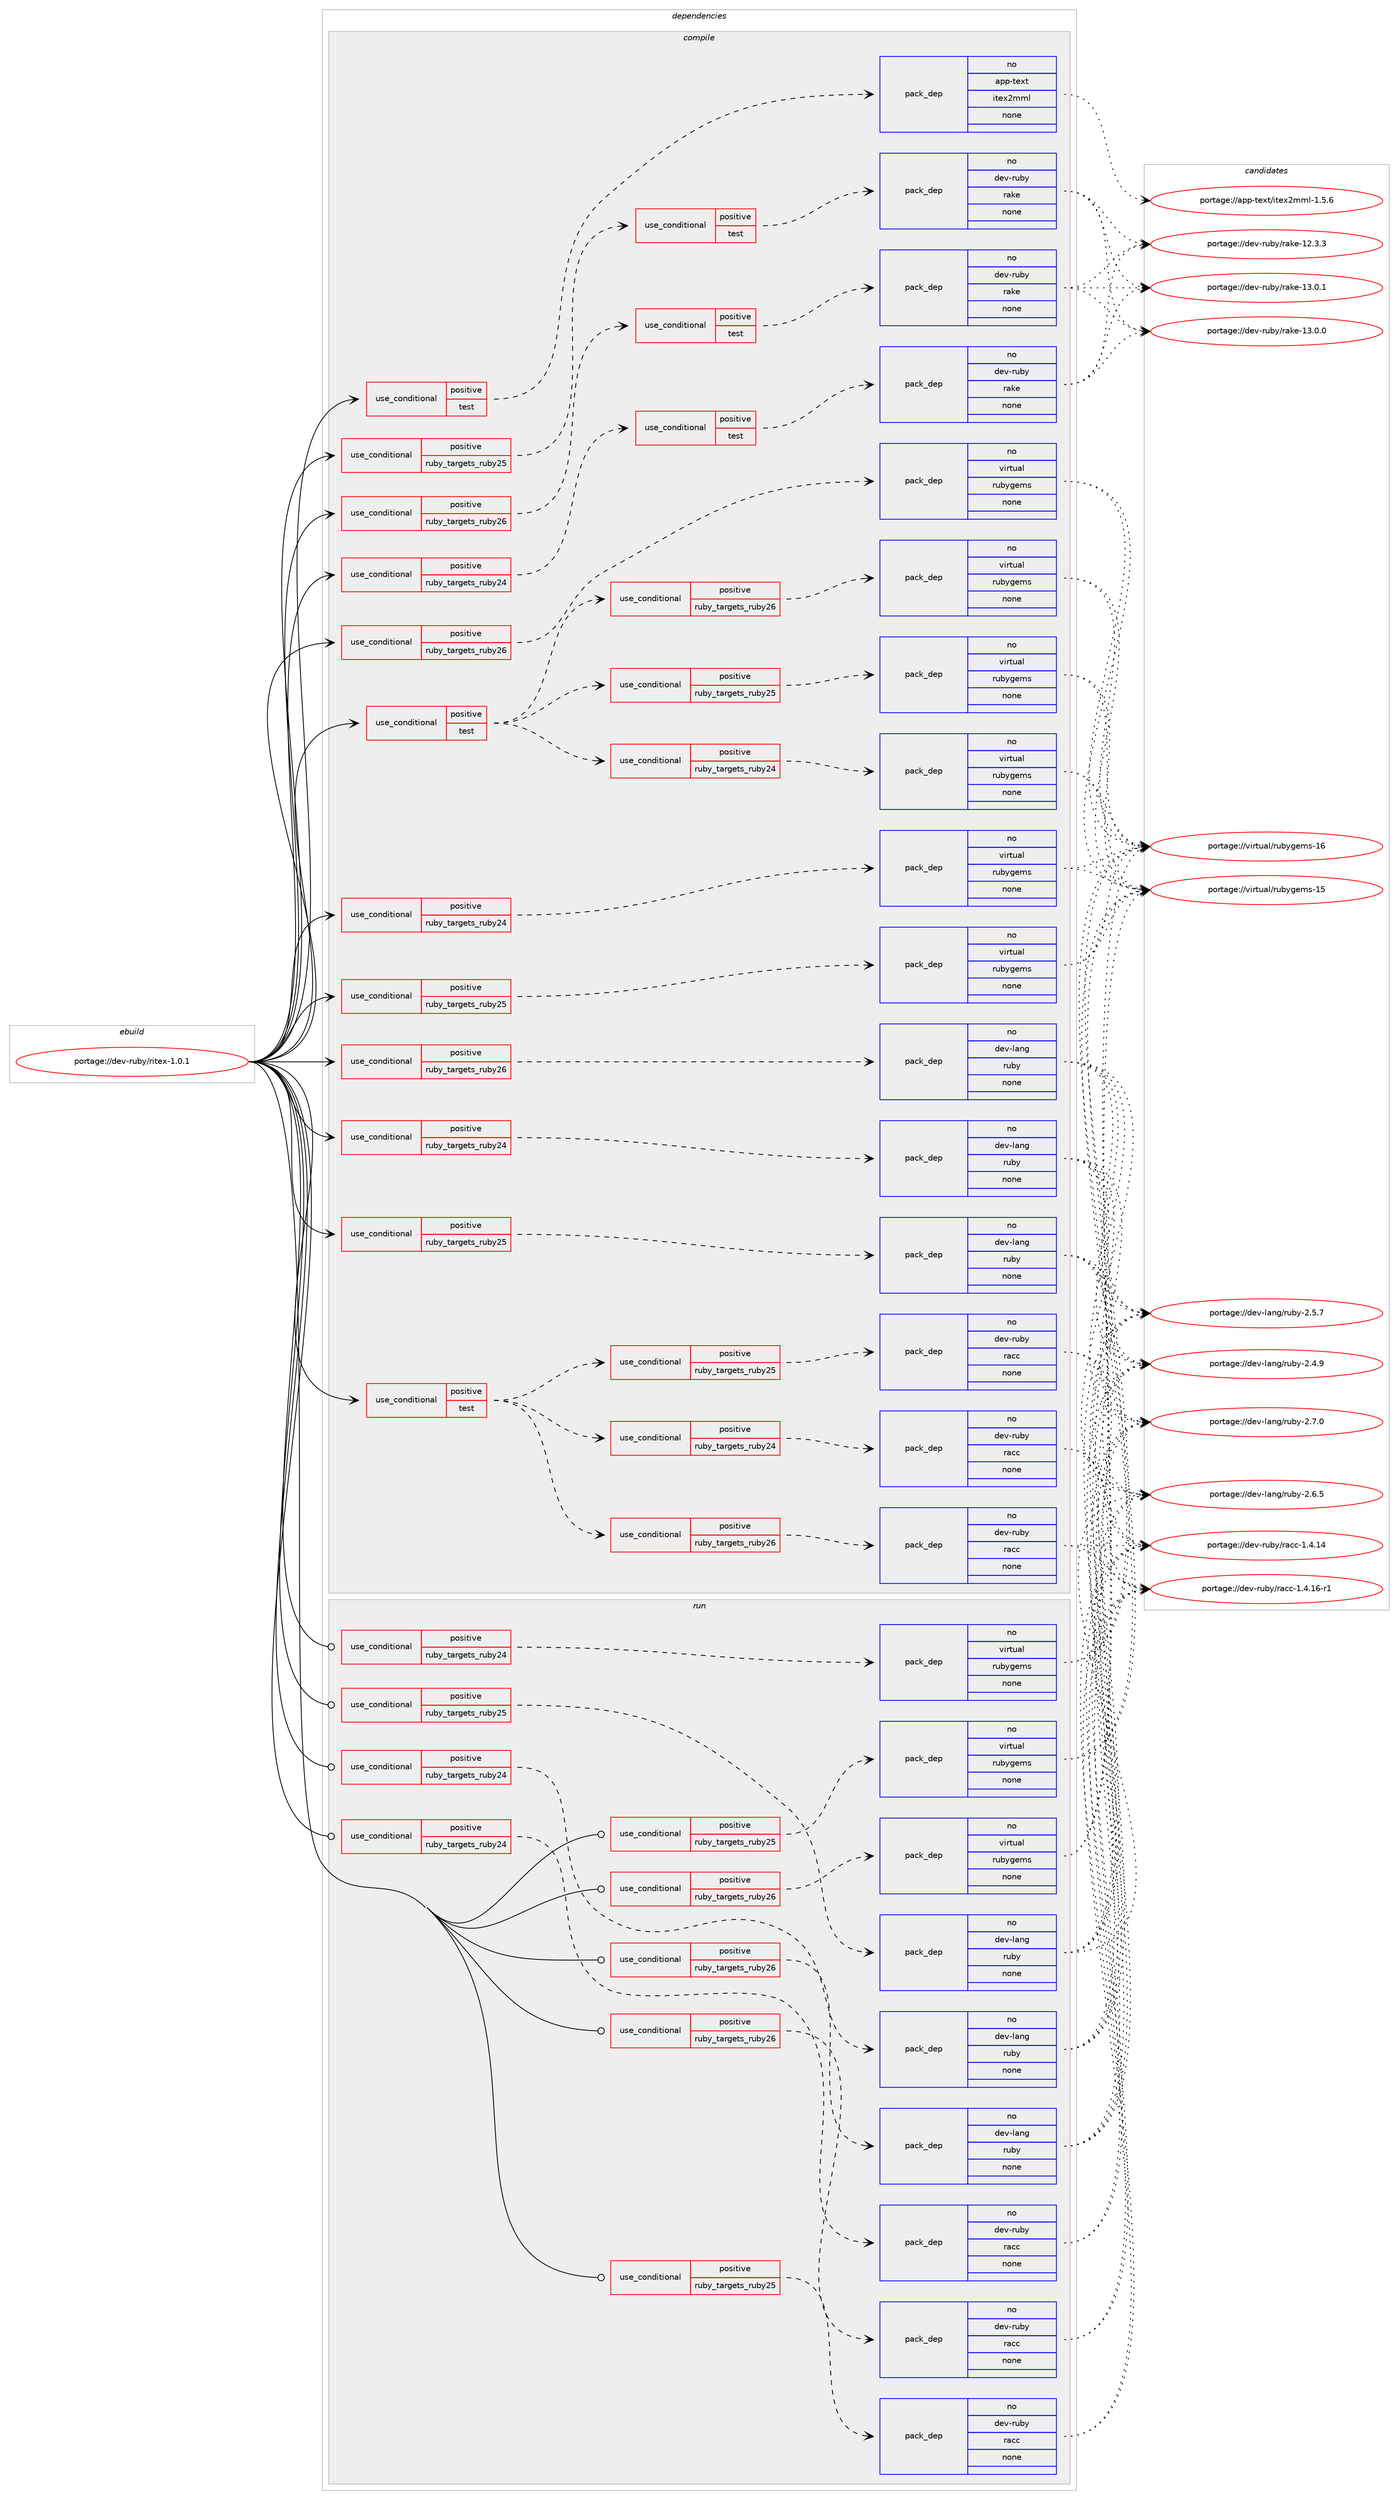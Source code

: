 digraph prolog {

# *************
# Graph options
# *************

newrank=true;
concentrate=true;
compound=true;
graph [rankdir=LR,fontname=Helvetica,fontsize=10,ranksep=1.5];#, ranksep=2.5, nodesep=0.2];
edge  [arrowhead=vee];
node  [fontname=Helvetica,fontsize=10];

# **********
# The ebuild
# **********

subgraph cluster_leftcol {
color=gray;
label=<<i>ebuild</i>>;
id [label="portage://dev-ruby/ritex-1.0.1", color=red, width=4, href="../dev-ruby/ritex-1.0.1.svg"];
}

# ****************
# The dependencies
# ****************

subgraph cluster_midcol {
color=gray;
label=<<i>dependencies</i>>;
subgraph cluster_compile {
fillcolor="#eeeeee";
style=filled;
label=<<i>compile</i>>;
subgraph cond74654 {
dependency331324 [label=<<TABLE BORDER="0" CELLBORDER="1" CELLSPACING="0" CELLPADDING="4"><TR><TD ROWSPAN="3" CELLPADDING="10">use_conditional</TD></TR><TR><TD>positive</TD></TR><TR><TD>ruby_targets_ruby24</TD></TR></TABLE>>, shape=none, color=red];
subgraph cond74655 {
dependency331325 [label=<<TABLE BORDER="0" CELLBORDER="1" CELLSPACING="0" CELLPADDING="4"><TR><TD ROWSPAN="3" CELLPADDING="10">use_conditional</TD></TR><TR><TD>positive</TD></TR><TR><TD>test</TD></TR></TABLE>>, shape=none, color=red];
subgraph pack251923 {
dependency331326 [label=<<TABLE BORDER="0" CELLBORDER="1" CELLSPACING="0" CELLPADDING="4" WIDTH="220"><TR><TD ROWSPAN="6" CELLPADDING="30">pack_dep</TD></TR><TR><TD WIDTH="110">no</TD></TR><TR><TD>dev-ruby</TD></TR><TR><TD>rake</TD></TR><TR><TD>none</TD></TR><TR><TD></TD></TR></TABLE>>, shape=none, color=blue];
}
dependency331325:e -> dependency331326:w [weight=20,style="dashed",arrowhead="vee"];
}
dependency331324:e -> dependency331325:w [weight=20,style="dashed",arrowhead="vee"];
}
id:e -> dependency331324:w [weight=20,style="solid",arrowhead="vee"];
subgraph cond74656 {
dependency331327 [label=<<TABLE BORDER="0" CELLBORDER="1" CELLSPACING="0" CELLPADDING="4"><TR><TD ROWSPAN="3" CELLPADDING="10">use_conditional</TD></TR><TR><TD>positive</TD></TR><TR><TD>ruby_targets_ruby24</TD></TR></TABLE>>, shape=none, color=red];
subgraph pack251924 {
dependency331328 [label=<<TABLE BORDER="0" CELLBORDER="1" CELLSPACING="0" CELLPADDING="4" WIDTH="220"><TR><TD ROWSPAN="6" CELLPADDING="30">pack_dep</TD></TR><TR><TD WIDTH="110">no</TD></TR><TR><TD>dev-lang</TD></TR><TR><TD>ruby</TD></TR><TR><TD>none</TD></TR><TR><TD></TD></TR></TABLE>>, shape=none, color=blue];
}
dependency331327:e -> dependency331328:w [weight=20,style="dashed",arrowhead="vee"];
}
id:e -> dependency331327:w [weight=20,style="solid",arrowhead="vee"];
subgraph cond74657 {
dependency331329 [label=<<TABLE BORDER="0" CELLBORDER="1" CELLSPACING="0" CELLPADDING="4"><TR><TD ROWSPAN="3" CELLPADDING="10">use_conditional</TD></TR><TR><TD>positive</TD></TR><TR><TD>ruby_targets_ruby24</TD></TR></TABLE>>, shape=none, color=red];
subgraph pack251925 {
dependency331330 [label=<<TABLE BORDER="0" CELLBORDER="1" CELLSPACING="0" CELLPADDING="4" WIDTH="220"><TR><TD ROWSPAN="6" CELLPADDING="30">pack_dep</TD></TR><TR><TD WIDTH="110">no</TD></TR><TR><TD>virtual</TD></TR><TR><TD>rubygems</TD></TR><TR><TD>none</TD></TR><TR><TD></TD></TR></TABLE>>, shape=none, color=blue];
}
dependency331329:e -> dependency331330:w [weight=20,style="dashed",arrowhead="vee"];
}
id:e -> dependency331329:w [weight=20,style="solid",arrowhead="vee"];
subgraph cond74658 {
dependency331331 [label=<<TABLE BORDER="0" CELLBORDER="1" CELLSPACING="0" CELLPADDING="4"><TR><TD ROWSPAN="3" CELLPADDING="10">use_conditional</TD></TR><TR><TD>positive</TD></TR><TR><TD>ruby_targets_ruby25</TD></TR></TABLE>>, shape=none, color=red];
subgraph cond74659 {
dependency331332 [label=<<TABLE BORDER="0" CELLBORDER="1" CELLSPACING="0" CELLPADDING="4"><TR><TD ROWSPAN="3" CELLPADDING="10">use_conditional</TD></TR><TR><TD>positive</TD></TR><TR><TD>test</TD></TR></TABLE>>, shape=none, color=red];
subgraph pack251926 {
dependency331333 [label=<<TABLE BORDER="0" CELLBORDER="1" CELLSPACING="0" CELLPADDING="4" WIDTH="220"><TR><TD ROWSPAN="6" CELLPADDING="30">pack_dep</TD></TR><TR><TD WIDTH="110">no</TD></TR><TR><TD>dev-ruby</TD></TR><TR><TD>rake</TD></TR><TR><TD>none</TD></TR><TR><TD></TD></TR></TABLE>>, shape=none, color=blue];
}
dependency331332:e -> dependency331333:w [weight=20,style="dashed",arrowhead="vee"];
}
dependency331331:e -> dependency331332:w [weight=20,style="dashed",arrowhead="vee"];
}
id:e -> dependency331331:w [weight=20,style="solid",arrowhead="vee"];
subgraph cond74660 {
dependency331334 [label=<<TABLE BORDER="0" CELLBORDER="1" CELLSPACING="0" CELLPADDING="4"><TR><TD ROWSPAN="3" CELLPADDING="10">use_conditional</TD></TR><TR><TD>positive</TD></TR><TR><TD>ruby_targets_ruby25</TD></TR></TABLE>>, shape=none, color=red];
subgraph pack251927 {
dependency331335 [label=<<TABLE BORDER="0" CELLBORDER="1" CELLSPACING="0" CELLPADDING="4" WIDTH="220"><TR><TD ROWSPAN="6" CELLPADDING="30">pack_dep</TD></TR><TR><TD WIDTH="110">no</TD></TR><TR><TD>dev-lang</TD></TR><TR><TD>ruby</TD></TR><TR><TD>none</TD></TR><TR><TD></TD></TR></TABLE>>, shape=none, color=blue];
}
dependency331334:e -> dependency331335:w [weight=20,style="dashed",arrowhead="vee"];
}
id:e -> dependency331334:w [weight=20,style="solid",arrowhead="vee"];
subgraph cond74661 {
dependency331336 [label=<<TABLE BORDER="0" CELLBORDER="1" CELLSPACING="0" CELLPADDING="4"><TR><TD ROWSPAN="3" CELLPADDING="10">use_conditional</TD></TR><TR><TD>positive</TD></TR><TR><TD>ruby_targets_ruby25</TD></TR></TABLE>>, shape=none, color=red];
subgraph pack251928 {
dependency331337 [label=<<TABLE BORDER="0" CELLBORDER="1" CELLSPACING="0" CELLPADDING="4" WIDTH="220"><TR><TD ROWSPAN="6" CELLPADDING="30">pack_dep</TD></TR><TR><TD WIDTH="110">no</TD></TR><TR><TD>virtual</TD></TR><TR><TD>rubygems</TD></TR><TR><TD>none</TD></TR><TR><TD></TD></TR></TABLE>>, shape=none, color=blue];
}
dependency331336:e -> dependency331337:w [weight=20,style="dashed",arrowhead="vee"];
}
id:e -> dependency331336:w [weight=20,style="solid",arrowhead="vee"];
subgraph cond74662 {
dependency331338 [label=<<TABLE BORDER="0" CELLBORDER="1" CELLSPACING="0" CELLPADDING="4"><TR><TD ROWSPAN="3" CELLPADDING="10">use_conditional</TD></TR><TR><TD>positive</TD></TR><TR><TD>ruby_targets_ruby26</TD></TR></TABLE>>, shape=none, color=red];
subgraph cond74663 {
dependency331339 [label=<<TABLE BORDER="0" CELLBORDER="1" CELLSPACING="0" CELLPADDING="4"><TR><TD ROWSPAN="3" CELLPADDING="10">use_conditional</TD></TR><TR><TD>positive</TD></TR><TR><TD>test</TD></TR></TABLE>>, shape=none, color=red];
subgraph pack251929 {
dependency331340 [label=<<TABLE BORDER="0" CELLBORDER="1" CELLSPACING="0" CELLPADDING="4" WIDTH="220"><TR><TD ROWSPAN="6" CELLPADDING="30">pack_dep</TD></TR><TR><TD WIDTH="110">no</TD></TR><TR><TD>dev-ruby</TD></TR><TR><TD>rake</TD></TR><TR><TD>none</TD></TR><TR><TD></TD></TR></TABLE>>, shape=none, color=blue];
}
dependency331339:e -> dependency331340:w [weight=20,style="dashed",arrowhead="vee"];
}
dependency331338:e -> dependency331339:w [weight=20,style="dashed",arrowhead="vee"];
}
id:e -> dependency331338:w [weight=20,style="solid",arrowhead="vee"];
subgraph cond74664 {
dependency331341 [label=<<TABLE BORDER="0" CELLBORDER="1" CELLSPACING="0" CELLPADDING="4"><TR><TD ROWSPAN="3" CELLPADDING="10">use_conditional</TD></TR><TR><TD>positive</TD></TR><TR><TD>ruby_targets_ruby26</TD></TR></TABLE>>, shape=none, color=red];
subgraph pack251930 {
dependency331342 [label=<<TABLE BORDER="0" CELLBORDER="1" CELLSPACING="0" CELLPADDING="4" WIDTH="220"><TR><TD ROWSPAN="6" CELLPADDING="30">pack_dep</TD></TR><TR><TD WIDTH="110">no</TD></TR><TR><TD>dev-lang</TD></TR><TR><TD>ruby</TD></TR><TR><TD>none</TD></TR><TR><TD></TD></TR></TABLE>>, shape=none, color=blue];
}
dependency331341:e -> dependency331342:w [weight=20,style="dashed",arrowhead="vee"];
}
id:e -> dependency331341:w [weight=20,style="solid",arrowhead="vee"];
subgraph cond74665 {
dependency331343 [label=<<TABLE BORDER="0" CELLBORDER="1" CELLSPACING="0" CELLPADDING="4"><TR><TD ROWSPAN="3" CELLPADDING="10">use_conditional</TD></TR><TR><TD>positive</TD></TR><TR><TD>ruby_targets_ruby26</TD></TR></TABLE>>, shape=none, color=red];
subgraph pack251931 {
dependency331344 [label=<<TABLE BORDER="0" CELLBORDER="1" CELLSPACING="0" CELLPADDING="4" WIDTH="220"><TR><TD ROWSPAN="6" CELLPADDING="30">pack_dep</TD></TR><TR><TD WIDTH="110">no</TD></TR><TR><TD>virtual</TD></TR><TR><TD>rubygems</TD></TR><TR><TD>none</TD></TR><TR><TD></TD></TR></TABLE>>, shape=none, color=blue];
}
dependency331343:e -> dependency331344:w [weight=20,style="dashed",arrowhead="vee"];
}
id:e -> dependency331343:w [weight=20,style="solid",arrowhead="vee"];
subgraph cond74666 {
dependency331345 [label=<<TABLE BORDER="0" CELLBORDER="1" CELLSPACING="0" CELLPADDING="4"><TR><TD ROWSPAN="3" CELLPADDING="10">use_conditional</TD></TR><TR><TD>positive</TD></TR><TR><TD>test</TD></TR></TABLE>>, shape=none, color=red];
subgraph cond74667 {
dependency331346 [label=<<TABLE BORDER="0" CELLBORDER="1" CELLSPACING="0" CELLPADDING="4"><TR><TD ROWSPAN="3" CELLPADDING="10">use_conditional</TD></TR><TR><TD>positive</TD></TR><TR><TD>ruby_targets_ruby24</TD></TR></TABLE>>, shape=none, color=red];
subgraph pack251932 {
dependency331347 [label=<<TABLE BORDER="0" CELLBORDER="1" CELLSPACING="0" CELLPADDING="4" WIDTH="220"><TR><TD ROWSPAN="6" CELLPADDING="30">pack_dep</TD></TR><TR><TD WIDTH="110">no</TD></TR><TR><TD>dev-ruby</TD></TR><TR><TD>racc</TD></TR><TR><TD>none</TD></TR><TR><TD></TD></TR></TABLE>>, shape=none, color=blue];
}
dependency331346:e -> dependency331347:w [weight=20,style="dashed",arrowhead="vee"];
}
dependency331345:e -> dependency331346:w [weight=20,style="dashed",arrowhead="vee"];
subgraph cond74668 {
dependency331348 [label=<<TABLE BORDER="0" CELLBORDER="1" CELLSPACING="0" CELLPADDING="4"><TR><TD ROWSPAN="3" CELLPADDING="10">use_conditional</TD></TR><TR><TD>positive</TD></TR><TR><TD>ruby_targets_ruby25</TD></TR></TABLE>>, shape=none, color=red];
subgraph pack251933 {
dependency331349 [label=<<TABLE BORDER="0" CELLBORDER="1" CELLSPACING="0" CELLPADDING="4" WIDTH="220"><TR><TD ROWSPAN="6" CELLPADDING="30">pack_dep</TD></TR><TR><TD WIDTH="110">no</TD></TR><TR><TD>dev-ruby</TD></TR><TR><TD>racc</TD></TR><TR><TD>none</TD></TR><TR><TD></TD></TR></TABLE>>, shape=none, color=blue];
}
dependency331348:e -> dependency331349:w [weight=20,style="dashed",arrowhead="vee"];
}
dependency331345:e -> dependency331348:w [weight=20,style="dashed",arrowhead="vee"];
subgraph cond74669 {
dependency331350 [label=<<TABLE BORDER="0" CELLBORDER="1" CELLSPACING="0" CELLPADDING="4"><TR><TD ROWSPAN="3" CELLPADDING="10">use_conditional</TD></TR><TR><TD>positive</TD></TR><TR><TD>ruby_targets_ruby26</TD></TR></TABLE>>, shape=none, color=red];
subgraph pack251934 {
dependency331351 [label=<<TABLE BORDER="0" CELLBORDER="1" CELLSPACING="0" CELLPADDING="4" WIDTH="220"><TR><TD ROWSPAN="6" CELLPADDING="30">pack_dep</TD></TR><TR><TD WIDTH="110">no</TD></TR><TR><TD>dev-ruby</TD></TR><TR><TD>racc</TD></TR><TR><TD>none</TD></TR><TR><TD></TD></TR></TABLE>>, shape=none, color=blue];
}
dependency331350:e -> dependency331351:w [weight=20,style="dashed",arrowhead="vee"];
}
dependency331345:e -> dependency331350:w [weight=20,style="dashed",arrowhead="vee"];
}
id:e -> dependency331345:w [weight=20,style="solid",arrowhead="vee"];
subgraph cond74670 {
dependency331352 [label=<<TABLE BORDER="0" CELLBORDER="1" CELLSPACING="0" CELLPADDING="4"><TR><TD ROWSPAN="3" CELLPADDING="10">use_conditional</TD></TR><TR><TD>positive</TD></TR><TR><TD>test</TD></TR></TABLE>>, shape=none, color=red];
subgraph cond74671 {
dependency331353 [label=<<TABLE BORDER="0" CELLBORDER="1" CELLSPACING="0" CELLPADDING="4"><TR><TD ROWSPAN="3" CELLPADDING="10">use_conditional</TD></TR><TR><TD>positive</TD></TR><TR><TD>ruby_targets_ruby24</TD></TR></TABLE>>, shape=none, color=red];
subgraph pack251935 {
dependency331354 [label=<<TABLE BORDER="0" CELLBORDER="1" CELLSPACING="0" CELLPADDING="4" WIDTH="220"><TR><TD ROWSPAN="6" CELLPADDING="30">pack_dep</TD></TR><TR><TD WIDTH="110">no</TD></TR><TR><TD>virtual</TD></TR><TR><TD>rubygems</TD></TR><TR><TD>none</TD></TR><TR><TD></TD></TR></TABLE>>, shape=none, color=blue];
}
dependency331353:e -> dependency331354:w [weight=20,style="dashed",arrowhead="vee"];
}
dependency331352:e -> dependency331353:w [weight=20,style="dashed",arrowhead="vee"];
subgraph cond74672 {
dependency331355 [label=<<TABLE BORDER="0" CELLBORDER="1" CELLSPACING="0" CELLPADDING="4"><TR><TD ROWSPAN="3" CELLPADDING="10">use_conditional</TD></TR><TR><TD>positive</TD></TR><TR><TD>ruby_targets_ruby25</TD></TR></TABLE>>, shape=none, color=red];
subgraph pack251936 {
dependency331356 [label=<<TABLE BORDER="0" CELLBORDER="1" CELLSPACING="0" CELLPADDING="4" WIDTH="220"><TR><TD ROWSPAN="6" CELLPADDING="30">pack_dep</TD></TR><TR><TD WIDTH="110">no</TD></TR><TR><TD>virtual</TD></TR><TR><TD>rubygems</TD></TR><TR><TD>none</TD></TR><TR><TD></TD></TR></TABLE>>, shape=none, color=blue];
}
dependency331355:e -> dependency331356:w [weight=20,style="dashed",arrowhead="vee"];
}
dependency331352:e -> dependency331355:w [weight=20,style="dashed",arrowhead="vee"];
subgraph cond74673 {
dependency331357 [label=<<TABLE BORDER="0" CELLBORDER="1" CELLSPACING="0" CELLPADDING="4"><TR><TD ROWSPAN="3" CELLPADDING="10">use_conditional</TD></TR><TR><TD>positive</TD></TR><TR><TD>ruby_targets_ruby26</TD></TR></TABLE>>, shape=none, color=red];
subgraph pack251937 {
dependency331358 [label=<<TABLE BORDER="0" CELLBORDER="1" CELLSPACING="0" CELLPADDING="4" WIDTH="220"><TR><TD ROWSPAN="6" CELLPADDING="30">pack_dep</TD></TR><TR><TD WIDTH="110">no</TD></TR><TR><TD>virtual</TD></TR><TR><TD>rubygems</TD></TR><TR><TD>none</TD></TR><TR><TD></TD></TR></TABLE>>, shape=none, color=blue];
}
dependency331357:e -> dependency331358:w [weight=20,style="dashed",arrowhead="vee"];
}
dependency331352:e -> dependency331357:w [weight=20,style="dashed",arrowhead="vee"];
}
id:e -> dependency331352:w [weight=20,style="solid",arrowhead="vee"];
subgraph cond74674 {
dependency331359 [label=<<TABLE BORDER="0" CELLBORDER="1" CELLSPACING="0" CELLPADDING="4"><TR><TD ROWSPAN="3" CELLPADDING="10">use_conditional</TD></TR><TR><TD>positive</TD></TR><TR><TD>test</TD></TR></TABLE>>, shape=none, color=red];
subgraph pack251938 {
dependency331360 [label=<<TABLE BORDER="0" CELLBORDER="1" CELLSPACING="0" CELLPADDING="4" WIDTH="220"><TR><TD ROWSPAN="6" CELLPADDING="30">pack_dep</TD></TR><TR><TD WIDTH="110">no</TD></TR><TR><TD>app-text</TD></TR><TR><TD>itex2mml</TD></TR><TR><TD>none</TD></TR><TR><TD></TD></TR></TABLE>>, shape=none, color=blue];
}
dependency331359:e -> dependency331360:w [weight=20,style="dashed",arrowhead="vee"];
}
id:e -> dependency331359:w [weight=20,style="solid",arrowhead="vee"];
}
subgraph cluster_compileandrun {
fillcolor="#eeeeee";
style=filled;
label=<<i>compile and run</i>>;
}
subgraph cluster_run {
fillcolor="#eeeeee";
style=filled;
label=<<i>run</i>>;
subgraph cond74675 {
dependency331361 [label=<<TABLE BORDER="0" CELLBORDER="1" CELLSPACING="0" CELLPADDING="4"><TR><TD ROWSPAN="3" CELLPADDING="10">use_conditional</TD></TR><TR><TD>positive</TD></TR><TR><TD>ruby_targets_ruby24</TD></TR></TABLE>>, shape=none, color=red];
subgraph pack251939 {
dependency331362 [label=<<TABLE BORDER="0" CELLBORDER="1" CELLSPACING="0" CELLPADDING="4" WIDTH="220"><TR><TD ROWSPAN="6" CELLPADDING="30">pack_dep</TD></TR><TR><TD WIDTH="110">no</TD></TR><TR><TD>dev-lang</TD></TR><TR><TD>ruby</TD></TR><TR><TD>none</TD></TR><TR><TD></TD></TR></TABLE>>, shape=none, color=blue];
}
dependency331361:e -> dependency331362:w [weight=20,style="dashed",arrowhead="vee"];
}
id:e -> dependency331361:w [weight=20,style="solid",arrowhead="odot"];
subgraph cond74676 {
dependency331363 [label=<<TABLE BORDER="0" CELLBORDER="1" CELLSPACING="0" CELLPADDING="4"><TR><TD ROWSPAN="3" CELLPADDING="10">use_conditional</TD></TR><TR><TD>positive</TD></TR><TR><TD>ruby_targets_ruby24</TD></TR></TABLE>>, shape=none, color=red];
subgraph pack251940 {
dependency331364 [label=<<TABLE BORDER="0" CELLBORDER="1" CELLSPACING="0" CELLPADDING="4" WIDTH="220"><TR><TD ROWSPAN="6" CELLPADDING="30">pack_dep</TD></TR><TR><TD WIDTH="110">no</TD></TR><TR><TD>dev-ruby</TD></TR><TR><TD>racc</TD></TR><TR><TD>none</TD></TR><TR><TD></TD></TR></TABLE>>, shape=none, color=blue];
}
dependency331363:e -> dependency331364:w [weight=20,style="dashed",arrowhead="vee"];
}
id:e -> dependency331363:w [weight=20,style="solid",arrowhead="odot"];
subgraph cond74677 {
dependency331365 [label=<<TABLE BORDER="0" CELLBORDER="1" CELLSPACING="0" CELLPADDING="4"><TR><TD ROWSPAN="3" CELLPADDING="10">use_conditional</TD></TR><TR><TD>positive</TD></TR><TR><TD>ruby_targets_ruby24</TD></TR></TABLE>>, shape=none, color=red];
subgraph pack251941 {
dependency331366 [label=<<TABLE BORDER="0" CELLBORDER="1" CELLSPACING="0" CELLPADDING="4" WIDTH="220"><TR><TD ROWSPAN="6" CELLPADDING="30">pack_dep</TD></TR><TR><TD WIDTH="110">no</TD></TR><TR><TD>virtual</TD></TR><TR><TD>rubygems</TD></TR><TR><TD>none</TD></TR><TR><TD></TD></TR></TABLE>>, shape=none, color=blue];
}
dependency331365:e -> dependency331366:w [weight=20,style="dashed",arrowhead="vee"];
}
id:e -> dependency331365:w [weight=20,style="solid",arrowhead="odot"];
subgraph cond74678 {
dependency331367 [label=<<TABLE BORDER="0" CELLBORDER="1" CELLSPACING="0" CELLPADDING="4"><TR><TD ROWSPAN="3" CELLPADDING="10">use_conditional</TD></TR><TR><TD>positive</TD></TR><TR><TD>ruby_targets_ruby25</TD></TR></TABLE>>, shape=none, color=red];
subgraph pack251942 {
dependency331368 [label=<<TABLE BORDER="0" CELLBORDER="1" CELLSPACING="0" CELLPADDING="4" WIDTH="220"><TR><TD ROWSPAN="6" CELLPADDING="30">pack_dep</TD></TR><TR><TD WIDTH="110">no</TD></TR><TR><TD>dev-lang</TD></TR><TR><TD>ruby</TD></TR><TR><TD>none</TD></TR><TR><TD></TD></TR></TABLE>>, shape=none, color=blue];
}
dependency331367:e -> dependency331368:w [weight=20,style="dashed",arrowhead="vee"];
}
id:e -> dependency331367:w [weight=20,style="solid",arrowhead="odot"];
subgraph cond74679 {
dependency331369 [label=<<TABLE BORDER="0" CELLBORDER="1" CELLSPACING="0" CELLPADDING="4"><TR><TD ROWSPAN="3" CELLPADDING="10">use_conditional</TD></TR><TR><TD>positive</TD></TR><TR><TD>ruby_targets_ruby25</TD></TR></TABLE>>, shape=none, color=red];
subgraph pack251943 {
dependency331370 [label=<<TABLE BORDER="0" CELLBORDER="1" CELLSPACING="0" CELLPADDING="4" WIDTH="220"><TR><TD ROWSPAN="6" CELLPADDING="30">pack_dep</TD></TR><TR><TD WIDTH="110">no</TD></TR><TR><TD>dev-ruby</TD></TR><TR><TD>racc</TD></TR><TR><TD>none</TD></TR><TR><TD></TD></TR></TABLE>>, shape=none, color=blue];
}
dependency331369:e -> dependency331370:w [weight=20,style="dashed",arrowhead="vee"];
}
id:e -> dependency331369:w [weight=20,style="solid",arrowhead="odot"];
subgraph cond74680 {
dependency331371 [label=<<TABLE BORDER="0" CELLBORDER="1" CELLSPACING="0" CELLPADDING="4"><TR><TD ROWSPAN="3" CELLPADDING="10">use_conditional</TD></TR><TR><TD>positive</TD></TR><TR><TD>ruby_targets_ruby25</TD></TR></TABLE>>, shape=none, color=red];
subgraph pack251944 {
dependency331372 [label=<<TABLE BORDER="0" CELLBORDER="1" CELLSPACING="0" CELLPADDING="4" WIDTH="220"><TR><TD ROWSPAN="6" CELLPADDING="30">pack_dep</TD></TR><TR><TD WIDTH="110">no</TD></TR><TR><TD>virtual</TD></TR><TR><TD>rubygems</TD></TR><TR><TD>none</TD></TR><TR><TD></TD></TR></TABLE>>, shape=none, color=blue];
}
dependency331371:e -> dependency331372:w [weight=20,style="dashed",arrowhead="vee"];
}
id:e -> dependency331371:w [weight=20,style="solid",arrowhead="odot"];
subgraph cond74681 {
dependency331373 [label=<<TABLE BORDER="0" CELLBORDER="1" CELLSPACING="0" CELLPADDING="4"><TR><TD ROWSPAN="3" CELLPADDING="10">use_conditional</TD></TR><TR><TD>positive</TD></TR><TR><TD>ruby_targets_ruby26</TD></TR></TABLE>>, shape=none, color=red];
subgraph pack251945 {
dependency331374 [label=<<TABLE BORDER="0" CELLBORDER="1" CELLSPACING="0" CELLPADDING="4" WIDTH="220"><TR><TD ROWSPAN="6" CELLPADDING="30">pack_dep</TD></TR><TR><TD WIDTH="110">no</TD></TR><TR><TD>dev-lang</TD></TR><TR><TD>ruby</TD></TR><TR><TD>none</TD></TR><TR><TD></TD></TR></TABLE>>, shape=none, color=blue];
}
dependency331373:e -> dependency331374:w [weight=20,style="dashed",arrowhead="vee"];
}
id:e -> dependency331373:w [weight=20,style="solid",arrowhead="odot"];
subgraph cond74682 {
dependency331375 [label=<<TABLE BORDER="0" CELLBORDER="1" CELLSPACING="0" CELLPADDING="4"><TR><TD ROWSPAN="3" CELLPADDING="10">use_conditional</TD></TR><TR><TD>positive</TD></TR><TR><TD>ruby_targets_ruby26</TD></TR></TABLE>>, shape=none, color=red];
subgraph pack251946 {
dependency331376 [label=<<TABLE BORDER="0" CELLBORDER="1" CELLSPACING="0" CELLPADDING="4" WIDTH="220"><TR><TD ROWSPAN="6" CELLPADDING="30">pack_dep</TD></TR><TR><TD WIDTH="110">no</TD></TR><TR><TD>dev-ruby</TD></TR><TR><TD>racc</TD></TR><TR><TD>none</TD></TR><TR><TD></TD></TR></TABLE>>, shape=none, color=blue];
}
dependency331375:e -> dependency331376:w [weight=20,style="dashed",arrowhead="vee"];
}
id:e -> dependency331375:w [weight=20,style="solid",arrowhead="odot"];
subgraph cond74683 {
dependency331377 [label=<<TABLE BORDER="0" CELLBORDER="1" CELLSPACING="0" CELLPADDING="4"><TR><TD ROWSPAN="3" CELLPADDING="10">use_conditional</TD></TR><TR><TD>positive</TD></TR><TR><TD>ruby_targets_ruby26</TD></TR></TABLE>>, shape=none, color=red];
subgraph pack251947 {
dependency331378 [label=<<TABLE BORDER="0" CELLBORDER="1" CELLSPACING="0" CELLPADDING="4" WIDTH="220"><TR><TD ROWSPAN="6" CELLPADDING="30">pack_dep</TD></TR><TR><TD WIDTH="110">no</TD></TR><TR><TD>virtual</TD></TR><TR><TD>rubygems</TD></TR><TR><TD>none</TD></TR><TR><TD></TD></TR></TABLE>>, shape=none, color=blue];
}
dependency331377:e -> dependency331378:w [weight=20,style="dashed",arrowhead="vee"];
}
id:e -> dependency331377:w [weight=20,style="solid",arrowhead="odot"];
}
}

# **************
# The candidates
# **************

subgraph cluster_choices {
rank=same;
color=gray;
label=<<i>candidates</i>>;

subgraph choice251923 {
color=black;
nodesep=1;
choice1001011184511411798121471149710710145495146484649 [label="portage://dev-ruby/rake-13.0.1", color=red, width=4,href="../dev-ruby/rake-13.0.1.svg"];
choice1001011184511411798121471149710710145495146484648 [label="portage://dev-ruby/rake-13.0.0", color=red, width=4,href="../dev-ruby/rake-13.0.0.svg"];
choice1001011184511411798121471149710710145495046514651 [label="portage://dev-ruby/rake-12.3.3", color=red, width=4,href="../dev-ruby/rake-12.3.3.svg"];
dependency331326:e -> choice1001011184511411798121471149710710145495146484649:w [style=dotted,weight="100"];
dependency331326:e -> choice1001011184511411798121471149710710145495146484648:w [style=dotted,weight="100"];
dependency331326:e -> choice1001011184511411798121471149710710145495046514651:w [style=dotted,weight="100"];
}
subgraph choice251924 {
color=black;
nodesep=1;
choice10010111845108971101034711411798121455046554648 [label="portage://dev-lang/ruby-2.7.0", color=red, width=4,href="../dev-lang/ruby-2.7.0.svg"];
choice10010111845108971101034711411798121455046544653 [label="portage://dev-lang/ruby-2.6.5", color=red, width=4,href="../dev-lang/ruby-2.6.5.svg"];
choice10010111845108971101034711411798121455046534655 [label="portage://dev-lang/ruby-2.5.7", color=red, width=4,href="../dev-lang/ruby-2.5.7.svg"];
choice10010111845108971101034711411798121455046524657 [label="portage://dev-lang/ruby-2.4.9", color=red, width=4,href="../dev-lang/ruby-2.4.9.svg"];
dependency331328:e -> choice10010111845108971101034711411798121455046554648:w [style=dotted,weight="100"];
dependency331328:e -> choice10010111845108971101034711411798121455046544653:w [style=dotted,weight="100"];
dependency331328:e -> choice10010111845108971101034711411798121455046534655:w [style=dotted,weight="100"];
dependency331328:e -> choice10010111845108971101034711411798121455046524657:w [style=dotted,weight="100"];
}
subgraph choice251925 {
color=black;
nodesep=1;
choice118105114116117971084711411798121103101109115454954 [label="portage://virtual/rubygems-16", color=red, width=4,href="../virtual/rubygems-16.svg"];
choice118105114116117971084711411798121103101109115454953 [label="portage://virtual/rubygems-15", color=red, width=4,href="../virtual/rubygems-15.svg"];
dependency331330:e -> choice118105114116117971084711411798121103101109115454954:w [style=dotted,weight="100"];
dependency331330:e -> choice118105114116117971084711411798121103101109115454953:w [style=dotted,weight="100"];
}
subgraph choice251926 {
color=black;
nodesep=1;
choice1001011184511411798121471149710710145495146484649 [label="portage://dev-ruby/rake-13.0.1", color=red, width=4,href="../dev-ruby/rake-13.0.1.svg"];
choice1001011184511411798121471149710710145495146484648 [label="portage://dev-ruby/rake-13.0.0", color=red, width=4,href="../dev-ruby/rake-13.0.0.svg"];
choice1001011184511411798121471149710710145495046514651 [label="portage://dev-ruby/rake-12.3.3", color=red, width=4,href="../dev-ruby/rake-12.3.3.svg"];
dependency331333:e -> choice1001011184511411798121471149710710145495146484649:w [style=dotted,weight="100"];
dependency331333:e -> choice1001011184511411798121471149710710145495146484648:w [style=dotted,weight="100"];
dependency331333:e -> choice1001011184511411798121471149710710145495046514651:w [style=dotted,weight="100"];
}
subgraph choice251927 {
color=black;
nodesep=1;
choice10010111845108971101034711411798121455046554648 [label="portage://dev-lang/ruby-2.7.0", color=red, width=4,href="../dev-lang/ruby-2.7.0.svg"];
choice10010111845108971101034711411798121455046544653 [label="portage://dev-lang/ruby-2.6.5", color=red, width=4,href="../dev-lang/ruby-2.6.5.svg"];
choice10010111845108971101034711411798121455046534655 [label="portage://dev-lang/ruby-2.5.7", color=red, width=4,href="../dev-lang/ruby-2.5.7.svg"];
choice10010111845108971101034711411798121455046524657 [label="portage://dev-lang/ruby-2.4.9", color=red, width=4,href="../dev-lang/ruby-2.4.9.svg"];
dependency331335:e -> choice10010111845108971101034711411798121455046554648:w [style=dotted,weight="100"];
dependency331335:e -> choice10010111845108971101034711411798121455046544653:w [style=dotted,weight="100"];
dependency331335:e -> choice10010111845108971101034711411798121455046534655:w [style=dotted,weight="100"];
dependency331335:e -> choice10010111845108971101034711411798121455046524657:w [style=dotted,weight="100"];
}
subgraph choice251928 {
color=black;
nodesep=1;
choice118105114116117971084711411798121103101109115454954 [label="portage://virtual/rubygems-16", color=red, width=4,href="../virtual/rubygems-16.svg"];
choice118105114116117971084711411798121103101109115454953 [label="portage://virtual/rubygems-15", color=red, width=4,href="../virtual/rubygems-15.svg"];
dependency331337:e -> choice118105114116117971084711411798121103101109115454954:w [style=dotted,weight="100"];
dependency331337:e -> choice118105114116117971084711411798121103101109115454953:w [style=dotted,weight="100"];
}
subgraph choice251929 {
color=black;
nodesep=1;
choice1001011184511411798121471149710710145495146484649 [label="portage://dev-ruby/rake-13.0.1", color=red, width=4,href="../dev-ruby/rake-13.0.1.svg"];
choice1001011184511411798121471149710710145495146484648 [label="portage://dev-ruby/rake-13.0.0", color=red, width=4,href="../dev-ruby/rake-13.0.0.svg"];
choice1001011184511411798121471149710710145495046514651 [label="portage://dev-ruby/rake-12.3.3", color=red, width=4,href="../dev-ruby/rake-12.3.3.svg"];
dependency331340:e -> choice1001011184511411798121471149710710145495146484649:w [style=dotted,weight="100"];
dependency331340:e -> choice1001011184511411798121471149710710145495146484648:w [style=dotted,weight="100"];
dependency331340:e -> choice1001011184511411798121471149710710145495046514651:w [style=dotted,weight="100"];
}
subgraph choice251930 {
color=black;
nodesep=1;
choice10010111845108971101034711411798121455046554648 [label="portage://dev-lang/ruby-2.7.0", color=red, width=4,href="../dev-lang/ruby-2.7.0.svg"];
choice10010111845108971101034711411798121455046544653 [label="portage://dev-lang/ruby-2.6.5", color=red, width=4,href="../dev-lang/ruby-2.6.5.svg"];
choice10010111845108971101034711411798121455046534655 [label="portage://dev-lang/ruby-2.5.7", color=red, width=4,href="../dev-lang/ruby-2.5.7.svg"];
choice10010111845108971101034711411798121455046524657 [label="portage://dev-lang/ruby-2.4.9", color=red, width=4,href="../dev-lang/ruby-2.4.9.svg"];
dependency331342:e -> choice10010111845108971101034711411798121455046554648:w [style=dotted,weight="100"];
dependency331342:e -> choice10010111845108971101034711411798121455046544653:w [style=dotted,weight="100"];
dependency331342:e -> choice10010111845108971101034711411798121455046534655:w [style=dotted,weight="100"];
dependency331342:e -> choice10010111845108971101034711411798121455046524657:w [style=dotted,weight="100"];
}
subgraph choice251931 {
color=black;
nodesep=1;
choice118105114116117971084711411798121103101109115454954 [label="portage://virtual/rubygems-16", color=red, width=4,href="../virtual/rubygems-16.svg"];
choice118105114116117971084711411798121103101109115454953 [label="portage://virtual/rubygems-15", color=red, width=4,href="../virtual/rubygems-15.svg"];
dependency331344:e -> choice118105114116117971084711411798121103101109115454954:w [style=dotted,weight="100"];
dependency331344:e -> choice118105114116117971084711411798121103101109115454953:w [style=dotted,weight="100"];
}
subgraph choice251932 {
color=black;
nodesep=1;
choice100101118451141179812147114979999454946524649544511449 [label="portage://dev-ruby/racc-1.4.16-r1", color=red, width=4,href="../dev-ruby/racc-1.4.16-r1.svg"];
choice10010111845114117981214711497999945494652464952 [label="portage://dev-ruby/racc-1.4.14", color=red, width=4,href="../dev-ruby/racc-1.4.14.svg"];
dependency331347:e -> choice100101118451141179812147114979999454946524649544511449:w [style=dotted,weight="100"];
dependency331347:e -> choice10010111845114117981214711497999945494652464952:w [style=dotted,weight="100"];
}
subgraph choice251933 {
color=black;
nodesep=1;
choice100101118451141179812147114979999454946524649544511449 [label="portage://dev-ruby/racc-1.4.16-r1", color=red, width=4,href="../dev-ruby/racc-1.4.16-r1.svg"];
choice10010111845114117981214711497999945494652464952 [label="portage://dev-ruby/racc-1.4.14", color=red, width=4,href="../dev-ruby/racc-1.4.14.svg"];
dependency331349:e -> choice100101118451141179812147114979999454946524649544511449:w [style=dotted,weight="100"];
dependency331349:e -> choice10010111845114117981214711497999945494652464952:w [style=dotted,weight="100"];
}
subgraph choice251934 {
color=black;
nodesep=1;
choice100101118451141179812147114979999454946524649544511449 [label="portage://dev-ruby/racc-1.4.16-r1", color=red, width=4,href="../dev-ruby/racc-1.4.16-r1.svg"];
choice10010111845114117981214711497999945494652464952 [label="portage://dev-ruby/racc-1.4.14", color=red, width=4,href="../dev-ruby/racc-1.4.14.svg"];
dependency331351:e -> choice100101118451141179812147114979999454946524649544511449:w [style=dotted,weight="100"];
dependency331351:e -> choice10010111845114117981214711497999945494652464952:w [style=dotted,weight="100"];
}
subgraph choice251935 {
color=black;
nodesep=1;
choice118105114116117971084711411798121103101109115454954 [label="portage://virtual/rubygems-16", color=red, width=4,href="../virtual/rubygems-16.svg"];
choice118105114116117971084711411798121103101109115454953 [label="portage://virtual/rubygems-15", color=red, width=4,href="../virtual/rubygems-15.svg"];
dependency331354:e -> choice118105114116117971084711411798121103101109115454954:w [style=dotted,weight="100"];
dependency331354:e -> choice118105114116117971084711411798121103101109115454953:w [style=dotted,weight="100"];
}
subgraph choice251936 {
color=black;
nodesep=1;
choice118105114116117971084711411798121103101109115454954 [label="portage://virtual/rubygems-16", color=red, width=4,href="../virtual/rubygems-16.svg"];
choice118105114116117971084711411798121103101109115454953 [label="portage://virtual/rubygems-15", color=red, width=4,href="../virtual/rubygems-15.svg"];
dependency331356:e -> choice118105114116117971084711411798121103101109115454954:w [style=dotted,weight="100"];
dependency331356:e -> choice118105114116117971084711411798121103101109115454953:w [style=dotted,weight="100"];
}
subgraph choice251937 {
color=black;
nodesep=1;
choice118105114116117971084711411798121103101109115454954 [label="portage://virtual/rubygems-16", color=red, width=4,href="../virtual/rubygems-16.svg"];
choice118105114116117971084711411798121103101109115454953 [label="portage://virtual/rubygems-15", color=red, width=4,href="../virtual/rubygems-15.svg"];
dependency331358:e -> choice118105114116117971084711411798121103101109115454954:w [style=dotted,weight="100"];
dependency331358:e -> choice118105114116117971084711411798121103101109115454953:w [style=dotted,weight="100"];
}
subgraph choice251938 {
color=black;
nodesep=1;
choice97112112451161011201164710511610112050109109108454946534654 [label="portage://app-text/itex2mml-1.5.6", color=red, width=4,href="../app-text/itex2mml-1.5.6.svg"];
dependency331360:e -> choice97112112451161011201164710511610112050109109108454946534654:w [style=dotted,weight="100"];
}
subgraph choice251939 {
color=black;
nodesep=1;
choice10010111845108971101034711411798121455046554648 [label="portage://dev-lang/ruby-2.7.0", color=red, width=4,href="../dev-lang/ruby-2.7.0.svg"];
choice10010111845108971101034711411798121455046544653 [label="portage://dev-lang/ruby-2.6.5", color=red, width=4,href="../dev-lang/ruby-2.6.5.svg"];
choice10010111845108971101034711411798121455046534655 [label="portage://dev-lang/ruby-2.5.7", color=red, width=4,href="../dev-lang/ruby-2.5.7.svg"];
choice10010111845108971101034711411798121455046524657 [label="portage://dev-lang/ruby-2.4.9", color=red, width=4,href="../dev-lang/ruby-2.4.9.svg"];
dependency331362:e -> choice10010111845108971101034711411798121455046554648:w [style=dotted,weight="100"];
dependency331362:e -> choice10010111845108971101034711411798121455046544653:w [style=dotted,weight="100"];
dependency331362:e -> choice10010111845108971101034711411798121455046534655:w [style=dotted,weight="100"];
dependency331362:e -> choice10010111845108971101034711411798121455046524657:w [style=dotted,weight="100"];
}
subgraph choice251940 {
color=black;
nodesep=1;
choice100101118451141179812147114979999454946524649544511449 [label="portage://dev-ruby/racc-1.4.16-r1", color=red, width=4,href="../dev-ruby/racc-1.4.16-r1.svg"];
choice10010111845114117981214711497999945494652464952 [label="portage://dev-ruby/racc-1.4.14", color=red, width=4,href="../dev-ruby/racc-1.4.14.svg"];
dependency331364:e -> choice100101118451141179812147114979999454946524649544511449:w [style=dotted,weight="100"];
dependency331364:e -> choice10010111845114117981214711497999945494652464952:w [style=dotted,weight="100"];
}
subgraph choice251941 {
color=black;
nodesep=1;
choice118105114116117971084711411798121103101109115454954 [label="portage://virtual/rubygems-16", color=red, width=4,href="../virtual/rubygems-16.svg"];
choice118105114116117971084711411798121103101109115454953 [label="portage://virtual/rubygems-15", color=red, width=4,href="../virtual/rubygems-15.svg"];
dependency331366:e -> choice118105114116117971084711411798121103101109115454954:w [style=dotted,weight="100"];
dependency331366:e -> choice118105114116117971084711411798121103101109115454953:w [style=dotted,weight="100"];
}
subgraph choice251942 {
color=black;
nodesep=1;
choice10010111845108971101034711411798121455046554648 [label="portage://dev-lang/ruby-2.7.0", color=red, width=4,href="../dev-lang/ruby-2.7.0.svg"];
choice10010111845108971101034711411798121455046544653 [label="portage://dev-lang/ruby-2.6.5", color=red, width=4,href="../dev-lang/ruby-2.6.5.svg"];
choice10010111845108971101034711411798121455046534655 [label="portage://dev-lang/ruby-2.5.7", color=red, width=4,href="../dev-lang/ruby-2.5.7.svg"];
choice10010111845108971101034711411798121455046524657 [label="portage://dev-lang/ruby-2.4.9", color=red, width=4,href="../dev-lang/ruby-2.4.9.svg"];
dependency331368:e -> choice10010111845108971101034711411798121455046554648:w [style=dotted,weight="100"];
dependency331368:e -> choice10010111845108971101034711411798121455046544653:w [style=dotted,weight="100"];
dependency331368:e -> choice10010111845108971101034711411798121455046534655:w [style=dotted,weight="100"];
dependency331368:e -> choice10010111845108971101034711411798121455046524657:w [style=dotted,weight="100"];
}
subgraph choice251943 {
color=black;
nodesep=1;
choice100101118451141179812147114979999454946524649544511449 [label="portage://dev-ruby/racc-1.4.16-r1", color=red, width=4,href="../dev-ruby/racc-1.4.16-r1.svg"];
choice10010111845114117981214711497999945494652464952 [label="portage://dev-ruby/racc-1.4.14", color=red, width=4,href="../dev-ruby/racc-1.4.14.svg"];
dependency331370:e -> choice100101118451141179812147114979999454946524649544511449:w [style=dotted,weight="100"];
dependency331370:e -> choice10010111845114117981214711497999945494652464952:w [style=dotted,weight="100"];
}
subgraph choice251944 {
color=black;
nodesep=1;
choice118105114116117971084711411798121103101109115454954 [label="portage://virtual/rubygems-16", color=red, width=4,href="../virtual/rubygems-16.svg"];
choice118105114116117971084711411798121103101109115454953 [label="portage://virtual/rubygems-15", color=red, width=4,href="../virtual/rubygems-15.svg"];
dependency331372:e -> choice118105114116117971084711411798121103101109115454954:w [style=dotted,weight="100"];
dependency331372:e -> choice118105114116117971084711411798121103101109115454953:w [style=dotted,weight="100"];
}
subgraph choice251945 {
color=black;
nodesep=1;
choice10010111845108971101034711411798121455046554648 [label="portage://dev-lang/ruby-2.7.0", color=red, width=4,href="../dev-lang/ruby-2.7.0.svg"];
choice10010111845108971101034711411798121455046544653 [label="portage://dev-lang/ruby-2.6.5", color=red, width=4,href="../dev-lang/ruby-2.6.5.svg"];
choice10010111845108971101034711411798121455046534655 [label="portage://dev-lang/ruby-2.5.7", color=red, width=4,href="../dev-lang/ruby-2.5.7.svg"];
choice10010111845108971101034711411798121455046524657 [label="portage://dev-lang/ruby-2.4.9", color=red, width=4,href="../dev-lang/ruby-2.4.9.svg"];
dependency331374:e -> choice10010111845108971101034711411798121455046554648:w [style=dotted,weight="100"];
dependency331374:e -> choice10010111845108971101034711411798121455046544653:w [style=dotted,weight="100"];
dependency331374:e -> choice10010111845108971101034711411798121455046534655:w [style=dotted,weight="100"];
dependency331374:e -> choice10010111845108971101034711411798121455046524657:w [style=dotted,weight="100"];
}
subgraph choice251946 {
color=black;
nodesep=1;
choice100101118451141179812147114979999454946524649544511449 [label="portage://dev-ruby/racc-1.4.16-r1", color=red, width=4,href="../dev-ruby/racc-1.4.16-r1.svg"];
choice10010111845114117981214711497999945494652464952 [label="portage://dev-ruby/racc-1.4.14", color=red, width=4,href="../dev-ruby/racc-1.4.14.svg"];
dependency331376:e -> choice100101118451141179812147114979999454946524649544511449:w [style=dotted,weight="100"];
dependency331376:e -> choice10010111845114117981214711497999945494652464952:w [style=dotted,weight="100"];
}
subgraph choice251947 {
color=black;
nodesep=1;
choice118105114116117971084711411798121103101109115454954 [label="portage://virtual/rubygems-16", color=red, width=4,href="../virtual/rubygems-16.svg"];
choice118105114116117971084711411798121103101109115454953 [label="portage://virtual/rubygems-15", color=red, width=4,href="../virtual/rubygems-15.svg"];
dependency331378:e -> choice118105114116117971084711411798121103101109115454954:w [style=dotted,weight="100"];
dependency331378:e -> choice118105114116117971084711411798121103101109115454953:w [style=dotted,weight="100"];
}
}

}
